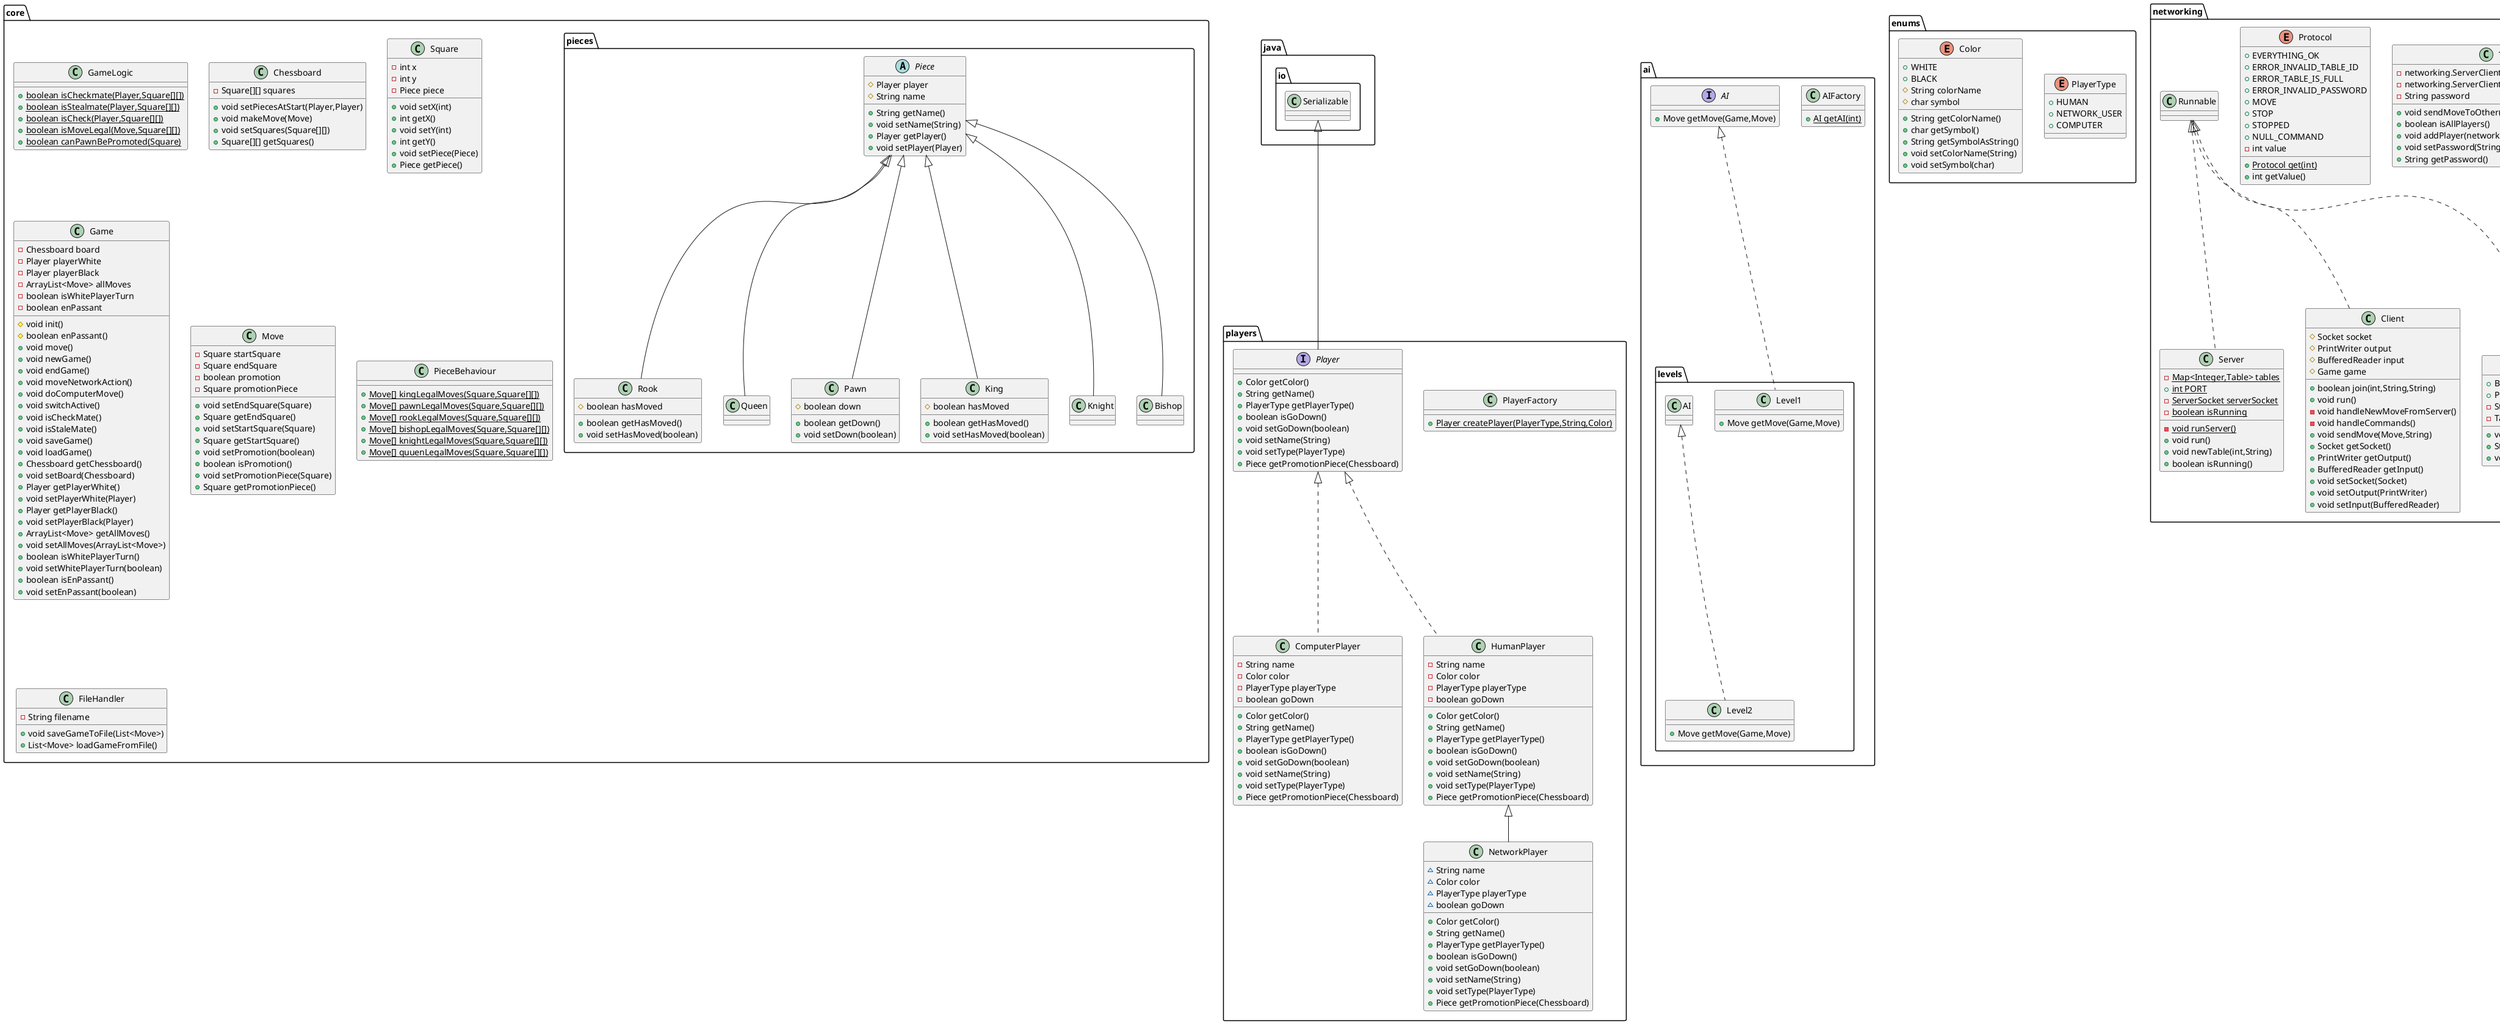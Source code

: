 @startuml
class players.NetworkPlayer {
~ String name
~ Color color
~ PlayerType playerType
~ boolean goDown
+ Color getColor()
+ String getName()
+ PlayerType getPlayerType()
+ boolean isGoDown()
+ void setGoDown(boolean)
+ void setName(String)
+ void setType(PlayerType)
+ Piece getPromotionPiece(Chessboard)
}


class ai.AIFactory {
+ {static} AI getAI(int)
}

class core.pieces.Rook {
# boolean hasMoved
+ boolean getHasMoved()
+ void setHasMoved(boolean)
}


enum enums.PlayerType {
+  HUMAN
+  NETWORK_USER
+  COMPUTER
}

class core.pieces.Queen {
}
class core.pieces.Pawn {
# boolean down
+ boolean getDown()
+ void setDown(boolean)
}


class players.PlayerFactory {
+ {static} Player createPlayer(PlayerType,String,Color)
}

class core.GameLogic {
+ {static} boolean isCheckmate(Player,Square[][])
+ {static} boolean isStealmate(Player,Square[][])
+ {static} boolean isCheck(Player,Square[][])
+ {static} boolean isMoveLegal(Move,Square[][])
+ {static} boolean canPawnBePromoted(Square)
}

class core.Chessboard {
- Square[][] squares
+ void setPiecesAtStart(Player,Player)
+ void makeMove(Move)
+ void setSquares(Square[][])
+ Square[][] getSquares()
}


interface players.Player {
+ Color getColor()
+ String getName()
+ PlayerType getPlayerType()
+ boolean isGoDown()
+ void setGoDown(boolean)
+ void setName(String)
+ void setType(PlayerType)
+ Piece getPromotionPiece(Chessboard)
}

class players.ComputerPlayer {
- String name
- Color color
- PlayerType playerType
- boolean goDown
+ Color getColor()
+ String getName()
+ PlayerType getPlayerType()
+ boolean isGoDown()
+ void setGoDown(boolean)
+ void setName(String)
+ void setType(PlayerType)
+ Piece getPromotionPiece(Chessboard)
}


class ai.levels.Level1 {
+ Move getMove(Game,Move)
}

class core.Square {
- int x
- int y
- Piece piece
+ void setX(int)
+ int getX()
+ void setY(int)
+ int getY()
+ void setPiece(Piece)
+ Piece getPiece()
}


class core.Game {
- Chessboard board
- Player playerWhite
- Player playerBlack
- ArrayList<Move> allMoves
- boolean isWhitePlayerTurn
- boolean enPassant
# void init()
# boolean enPassant()
+ void move()
+ void newGame()
+ void endGame()
+ void moveNetworkAction()
+ void doComputerMove()
+ void switchActive()
+ void isCheckMate()
+ void isStaleMate()
+ void saveGame()
+ void loadGame()
+ Chessboard getChessboard()
+ void setBoard(Chessboard)
+ Player getPlayerWhite()
+ void setPlayerWhite(Player)
+ Player getPlayerBlack()
+ void setPlayerBlack(Player)
+ ArrayList<Move> getAllMoves()
+ void setAllMoves(ArrayList<Move>)
+ boolean isWhitePlayerTurn()
+ void setWhitePlayerTurn(boolean)
+ boolean isEnPassant()
+ void setEnPassant(boolean)
}


class core.Move {
- Square startSquare
- Square endSquare
- boolean promotion
- Square promotionPiece
+ void setEndSquare(Square)
+ Square getEndSquare()
+ void setStartSquare(Square)
+ Square getStartSquare()
+ void setPromotion(boolean)
+ boolean isPromotion()
+ void setPromotionPiece(Square)
+ Square getPromotionPiece()
}


interface ai.AI {
+ Move getMove(Game,Move)
}

class networking.Server {
- {static} Map<Integer,Table> tables
+ {static} int PORT
- {static} ServerSocket serverSocket
- {static} boolean isRunning
- {static} void runServer()
+ void run()
+ void newTable(int,String)
+ boolean isRunning()
}


class core.PieceBehaviour {
+ {static} Move[] kingLegalMoves(Square,Square[][])
+ {static} Move[] pawnLegalMoves(Square,Square[][])
+ {static} Move[] rookLegalMoves(Square,Square[][])
+ {static} Move[] bishopLegalMoves(Square,Square[][])
+ {static} Move[] knightLegalMoves(Square,Square[][])
+ {static} Move[] quuenLegalMoves(Square,Square[][])
}

abstract class core.pieces.Piece {
# Player player
# String name
+ String getName()
+ void setName(String)
+ Player getPlayer()
+ void setPlayer(Player)
}


class core.pieces.King {
# boolean hasMoved
+ boolean getHasMoved()
+ void setHasMoved(boolean)
}


class core.FileHandler {
- String filename
+ void saveGameToFile(List<Move>)
+ List<Move> loadGameFromFile()
}


class ai.levels.Level2 {
+ Move getMove(Game,Move)
}

class networking.Client {
# Socket socket
# PrintWriter output
# BufferedReader input
# Game game
+ boolean join(int,String,String)
+ void run()
- void handleNewMoveFromServer()
- void handleCommands()
+ void sendMove(Move,String)
+ Socket getSocket()
+ PrintWriter getOutput()
+ BufferedReader getInput()
+ void setSocket(Socket)
+ void setOutput(PrintWriter)
+ void setInput(BufferedReader)
}


class core.pieces.Knight {
}
class networking.Table {
- networking.ServerClient clientPlayerWhite
- networking.ServerClient clientPlayerBlack
- String password
+ void sendMoveToOther(ServerClient,Move,String)
+ boolean isAllPlayers()
+ void addPlayer(networking.ServerClient)
+ void setPassword(String)
+ String getPassword()
}


class core.pieces.Bishop {
}
enum networking.Protocol {
+  EVERYTHING_OK
+  ERROR_INVALID_TABLE_ID
+  ERROR_TABLE_IS_FULL
+  ERROR_INVALID_PASSWORD
+  MOVE
+  STOP
+  STOPPED
+  NULL_COMMAND
- int value
+ {static} Protocol get(int)
+ int getValue()
}


enum enums.Color {
+  WHITE
+  BLACK
# String colorName
# char symbol
+ String getColorName()
+ char getSymbol()
+ String getSymbolAsString()
+ void setColorName(String)
+ void setSymbol(char)
}


class networking.ServerClient {
+ BufferedReader input
+ PrintWriter output
- String username
- Table table
+ void run()
+ String getUsername()
+ void setUsername(String)
}


class players.HumanPlayer {
- String name
- Color color
- PlayerType playerType
- boolean goDown
+ Color getColor()
+ String getName()
+ PlayerType getPlayerType()
+ boolean isGoDown()
+ void setGoDown(boolean)
+ void setName(String)
+ void setType(PlayerType)
+ Piece getPromotionPiece(Chessboard)
}




players.HumanPlayer <|-- players.NetworkPlayer
core.pieces.Piece <|-- core.pieces.Rook
core.pieces.Piece <|-- core.pieces.Queen
core.pieces.Piece <|-- core.pieces.Pawn
java.io.Serializable <|-- players.Player
players.Player <|.. players.ComputerPlayer
ai.AI <|.. ai.levels.Level1
networking.Runnable <|.. networking.Server
core.pieces.Piece <|-- core.pieces.King
ai.levels.AI <|.. ai.levels.Level2
networking.Runnable <|.. networking.Client
core.pieces.Piece <|-- core.pieces.Knight
core.pieces.Piece <|-- core.pieces.Bishop
networking.Runnable <|.. networking.ServerClient
players.Player <|.. players.HumanPlayer
@enduml